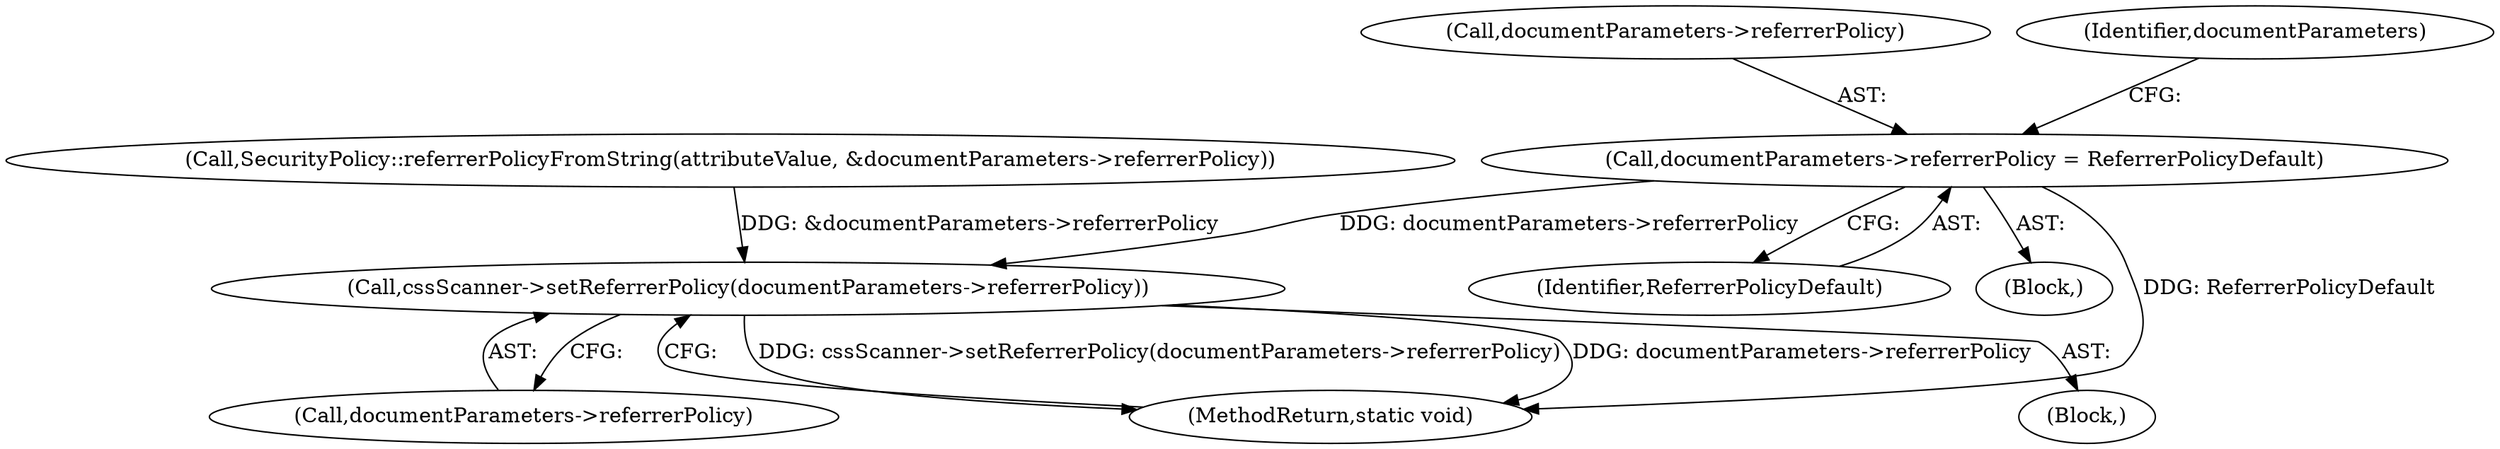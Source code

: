digraph "1_Chrome_e49d943e9f5f90411313e64d0ae6b646edc85043_1@pointer" {
"1000118" [label="(Call,documentParameters->referrerPolicy = ReferrerPolicyDefault)"];
"1000123" [label="(Call,cssScanner->setReferrerPolicy(documentParameters->referrerPolicy))"];
"1000123" [label="(Call,cssScanner->setReferrerPolicy(documentParameters->referrerPolicy))"];
"1000119" [label="(Call,documentParameters->referrerPolicy)"];
"1000125" [label="(Identifier,documentParameters)"];
"1000122" [label="(Identifier,ReferrerPolicyDefault)"];
"1000117" [label="(Block,)"];
"1000104" [label="(Block,)"];
"1000127" [label="(MethodReturn,static void)"];
"1000111" [label="(Call,SecurityPolicy::referrerPolicyFromString(attributeValue, &documentParameters->referrerPolicy))"];
"1000118" [label="(Call,documentParameters->referrerPolicy = ReferrerPolicyDefault)"];
"1000124" [label="(Call,documentParameters->referrerPolicy)"];
"1000118" -> "1000117"  [label="AST: "];
"1000118" -> "1000122"  [label="CFG: "];
"1000119" -> "1000118"  [label="AST: "];
"1000122" -> "1000118"  [label="AST: "];
"1000125" -> "1000118"  [label="CFG: "];
"1000118" -> "1000127"  [label="DDG: ReferrerPolicyDefault"];
"1000118" -> "1000123"  [label="DDG: documentParameters->referrerPolicy"];
"1000123" -> "1000104"  [label="AST: "];
"1000123" -> "1000124"  [label="CFG: "];
"1000124" -> "1000123"  [label="AST: "];
"1000127" -> "1000123"  [label="CFG: "];
"1000123" -> "1000127"  [label="DDG: cssScanner->setReferrerPolicy(documentParameters->referrerPolicy)"];
"1000123" -> "1000127"  [label="DDG: documentParameters->referrerPolicy"];
"1000111" -> "1000123"  [label="DDG: &documentParameters->referrerPolicy"];
}
